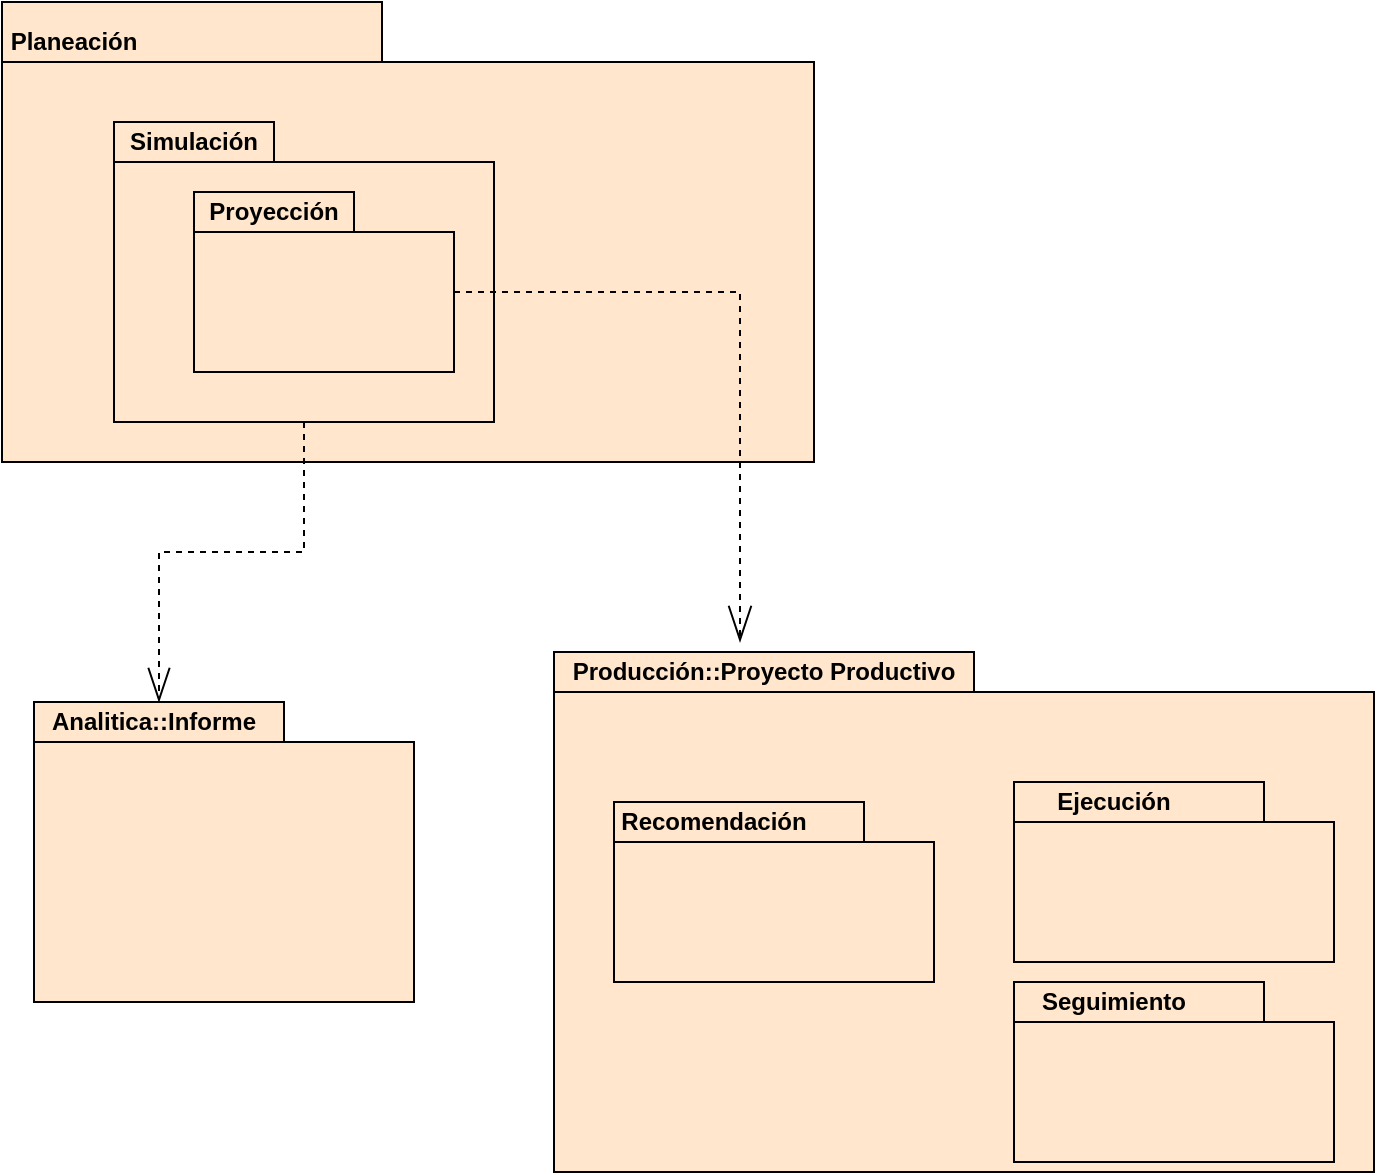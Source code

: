<mxfile version="13.6.2" type="device"><diagram id="fLBcxn-j_RPU8e3TWuvD" name="Page-1"><mxGraphModel dx="1422" dy="794" grid="1" gridSize="10" guides="1" tooltips="1" connect="1" arrows="1" fold="1" page="1" pageScale="1" pageWidth="827" pageHeight="1169" math="0" shadow="0"><root><mxCell id="0"/><mxCell id="1" parent="0"/><mxCell id="v3sYmG72zawWcHdoVxbZ-2" value="" style="shape=folder;fontStyle=1;spacingTop=10;tabWidth=210;tabHeight=20;tabPosition=left;html=1;align=left;fillColor=#ffe6cc;" vertex="1" parent="1"><mxGeometry x="340" y="645" width="410" height="260" as="geometry"/></mxCell><mxCell id="EKfm9BjhWMqB4qdUTHrJ-1" value="" style="shape=folder;fontStyle=1;spacingTop=10;tabWidth=190;tabHeight=30;tabPosition=left;html=1;align=left;fillColor=#ffe6cc;" parent="1" vertex="1"><mxGeometry x="64" y="320" width="406" height="230" as="geometry"/></mxCell><mxCell id="EKfm9BjhWMqB4qdUTHrJ-2" value="&lt;b&gt;Planeación&lt;/b&gt;" style="text;html=1;strokeColor=none;fillColor=none;align=center;verticalAlign=middle;whiteSpace=wrap;rounded=0;" parent="1" vertex="1"><mxGeometry x="80" y="330" width="40" height="20" as="geometry"/></mxCell><mxCell id="v3sYmG72zawWcHdoVxbZ-1" style="edgeStyle=orthogonalEdgeStyle;rounded=0;orthogonalLoop=1;jettySize=auto;html=1;entryX=0;entryY=0;entryDx=62.5;entryDy=0;entryPerimeter=0;endArrow=openThin;endFill=0;dashed=1;strokeWidth=1;endSize=15;" edge="1" parent="1" source="EKfm9BjhWMqB4qdUTHrJ-4" target="EKfm9BjhWMqB4qdUTHrJ-11"><mxGeometry relative="1" as="geometry"/></mxCell><mxCell id="EKfm9BjhWMqB4qdUTHrJ-4" value="" style="shape=folder;fontStyle=1;spacingTop=10;tabWidth=80;tabHeight=20;tabPosition=left;html=1;align=left;fillColor=#ffe6cc;" parent="1" vertex="1"><mxGeometry x="120" y="380" width="190" height="150" as="geometry"/></mxCell><mxCell id="EKfm9BjhWMqB4qdUTHrJ-5" value="&lt;b&gt;Simulación&lt;/b&gt;" style="text;html=1;strokeColor=none;fillColor=none;align=center;verticalAlign=middle;whiteSpace=wrap;rounded=0;" parent="1" vertex="1"><mxGeometry x="140" y="380" width="40" height="20" as="geometry"/></mxCell><mxCell id="EKfm9BjhWMqB4qdUTHrJ-6" style="edgeStyle=orthogonalEdgeStyle;rounded=0;orthogonalLoop=1;jettySize=auto;html=1;dashed=1;endArrow=openThin;endFill=0;endSize=16;strokeWidth=1;" parent="1" source="EKfm9BjhWMqB4qdUTHrJ-7" target="v3sYmG72zawWcHdoVxbZ-3" edge="1"><mxGeometry relative="1" as="geometry"><Array as="points"><mxPoint x="433" y="465"/></Array></mxGeometry></mxCell><mxCell id="EKfm9BjhWMqB4qdUTHrJ-7" value="" style="shape=folder;fontStyle=1;spacingTop=10;tabWidth=80;tabHeight=20;tabPosition=left;html=1;align=left;fillColor=#ffe6cc;" parent="1" vertex="1"><mxGeometry x="160" y="415" width="130" height="90" as="geometry"/></mxCell><mxCell id="EKfm9BjhWMqB4qdUTHrJ-8" value="&lt;b&gt;Proyección&lt;/b&gt;" style="text;html=1;strokeColor=none;fillColor=none;align=center;verticalAlign=middle;whiteSpace=wrap;rounded=0;" parent="1" vertex="1"><mxGeometry x="180" y="415" width="40" height="20" as="geometry"/></mxCell><mxCell id="EKfm9BjhWMqB4qdUTHrJ-9" value="" style="shape=folder;fontStyle=1;spacingTop=10;tabWidth=125;tabHeight=20;tabPosition=left;html=1;align=left;fillColor=#ffe6cc;" parent="1" vertex="1"><mxGeometry x="370" y="720" width="160" height="90" as="geometry"/></mxCell><mxCell id="EKfm9BjhWMqB4qdUTHrJ-10" value="&lt;b&gt;Recomendación&lt;/b&gt;" style="text;html=1;strokeColor=none;fillColor=none;align=center;verticalAlign=middle;whiteSpace=wrap;rounded=0;" parent="1" vertex="1"><mxGeometry x="400" y="720" width="40" height="20" as="geometry"/></mxCell><mxCell id="EKfm9BjhWMqB4qdUTHrJ-11" value="" style="shape=folder;fontStyle=1;spacingTop=10;tabWidth=125;tabHeight=20;tabPosition=left;html=1;align=left;fillColor=#ffe6cc;" parent="1" vertex="1"><mxGeometry x="80" y="670" width="190" height="150" as="geometry"/></mxCell><mxCell id="EKfm9BjhWMqB4qdUTHrJ-12" value="&lt;b&gt;Analitica::Informe&lt;/b&gt;" style="text;html=1;strokeColor=none;fillColor=none;align=center;verticalAlign=middle;whiteSpace=wrap;rounded=0;" parent="1" vertex="1"><mxGeometry x="120" y="670" width="40" height="20" as="geometry"/></mxCell><mxCell id="v3sYmG72zawWcHdoVxbZ-3" value="&lt;b&gt;Producción::Proyecto Productivo&lt;/b&gt;" style="text;html=1;strokeColor=none;fillColor=none;align=center;verticalAlign=middle;whiteSpace=wrap;rounded=0;" vertex="1" parent="1"><mxGeometry x="320" y="640" width="250" height="30" as="geometry"/></mxCell><mxCell id="v3sYmG72zawWcHdoVxbZ-4" value="" style="shape=folder;fontStyle=1;spacingTop=10;tabWidth=125;tabHeight=20;tabPosition=left;html=1;align=left;fillColor=#ffe6cc;" vertex="1" parent="1"><mxGeometry x="570" y="710" width="160" height="90" as="geometry"/></mxCell><mxCell id="v3sYmG72zawWcHdoVxbZ-5" value="&lt;b&gt;Ejecución&lt;/b&gt;" style="text;html=1;strokeColor=none;fillColor=none;align=center;verticalAlign=middle;whiteSpace=wrap;rounded=0;" vertex="1" parent="1"><mxGeometry x="600" y="710" width="40" height="20" as="geometry"/></mxCell><mxCell id="v3sYmG72zawWcHdoVxbZ-6" value="" style="shape=folder;fontStyle=1;spacingTop=10;tabWidth=125;tabHeight=20;tabPosition=left;html=1;align=left;fillColor=#ffe6cc;" vertex="1" parent="1"><mxGeometry x="570" y="810" width="160" height="90" as="geometry"/></mxCell><mxCell id="v3sYmG72zawWcHdoVxbZ-7" value="&lt;b&gt;Seguimiento&lt;/b&gt;" style="text;html=1;strokeColor=none;fillColor=none;align=center;verticalAlign=middle;whiteSpace=wrap;rounded=0;" vertex="1" parent="1"><mxGeometry x="600" y="810" width="40" height="20" as="geometry"/></mxCell></root></mxGraphModel></diagram></mxfile>